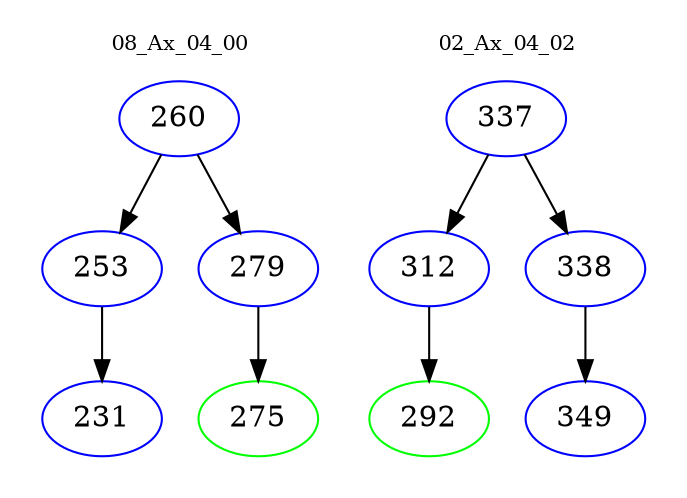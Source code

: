 digraph{
subgraph cluster_0 {
color = white
label = "08_Ax_04_00";
fontsize=10;
T0_260 [label="260", color="blue"]
T0_260 -> T0_253 [color="black"]
T0_253 [label="253", color="blue"]
T0_253 -> T0_231 [color="black"]
T0_231 [label="231", color="blue"]
T0_260 -> T0_279 [color="black"]
T0_279 [label="279", color="blue"]
T0_279 -> T0_275 [color="black"]
T0_275 [label="275", color="green"]
}
subgraph cluster_1 {
color = white
label = "02_Ax_04_02";
fontsize=10;
T1_337 [label="337", color="blue"]
T1_337 -> T1_312 [color="black"]
T1_312 [label="312", color="blue"]
T1_312 -> T1_292 [color="black"]
T1_292 [label="292", color="green"]
T1_337 -> T1_338 [color="black"]
T1_338 [label="338", color="blue"]
T1_338 -> T1_349 [color="black"]
T1_349 [label="349", color="blue"]
}
}
